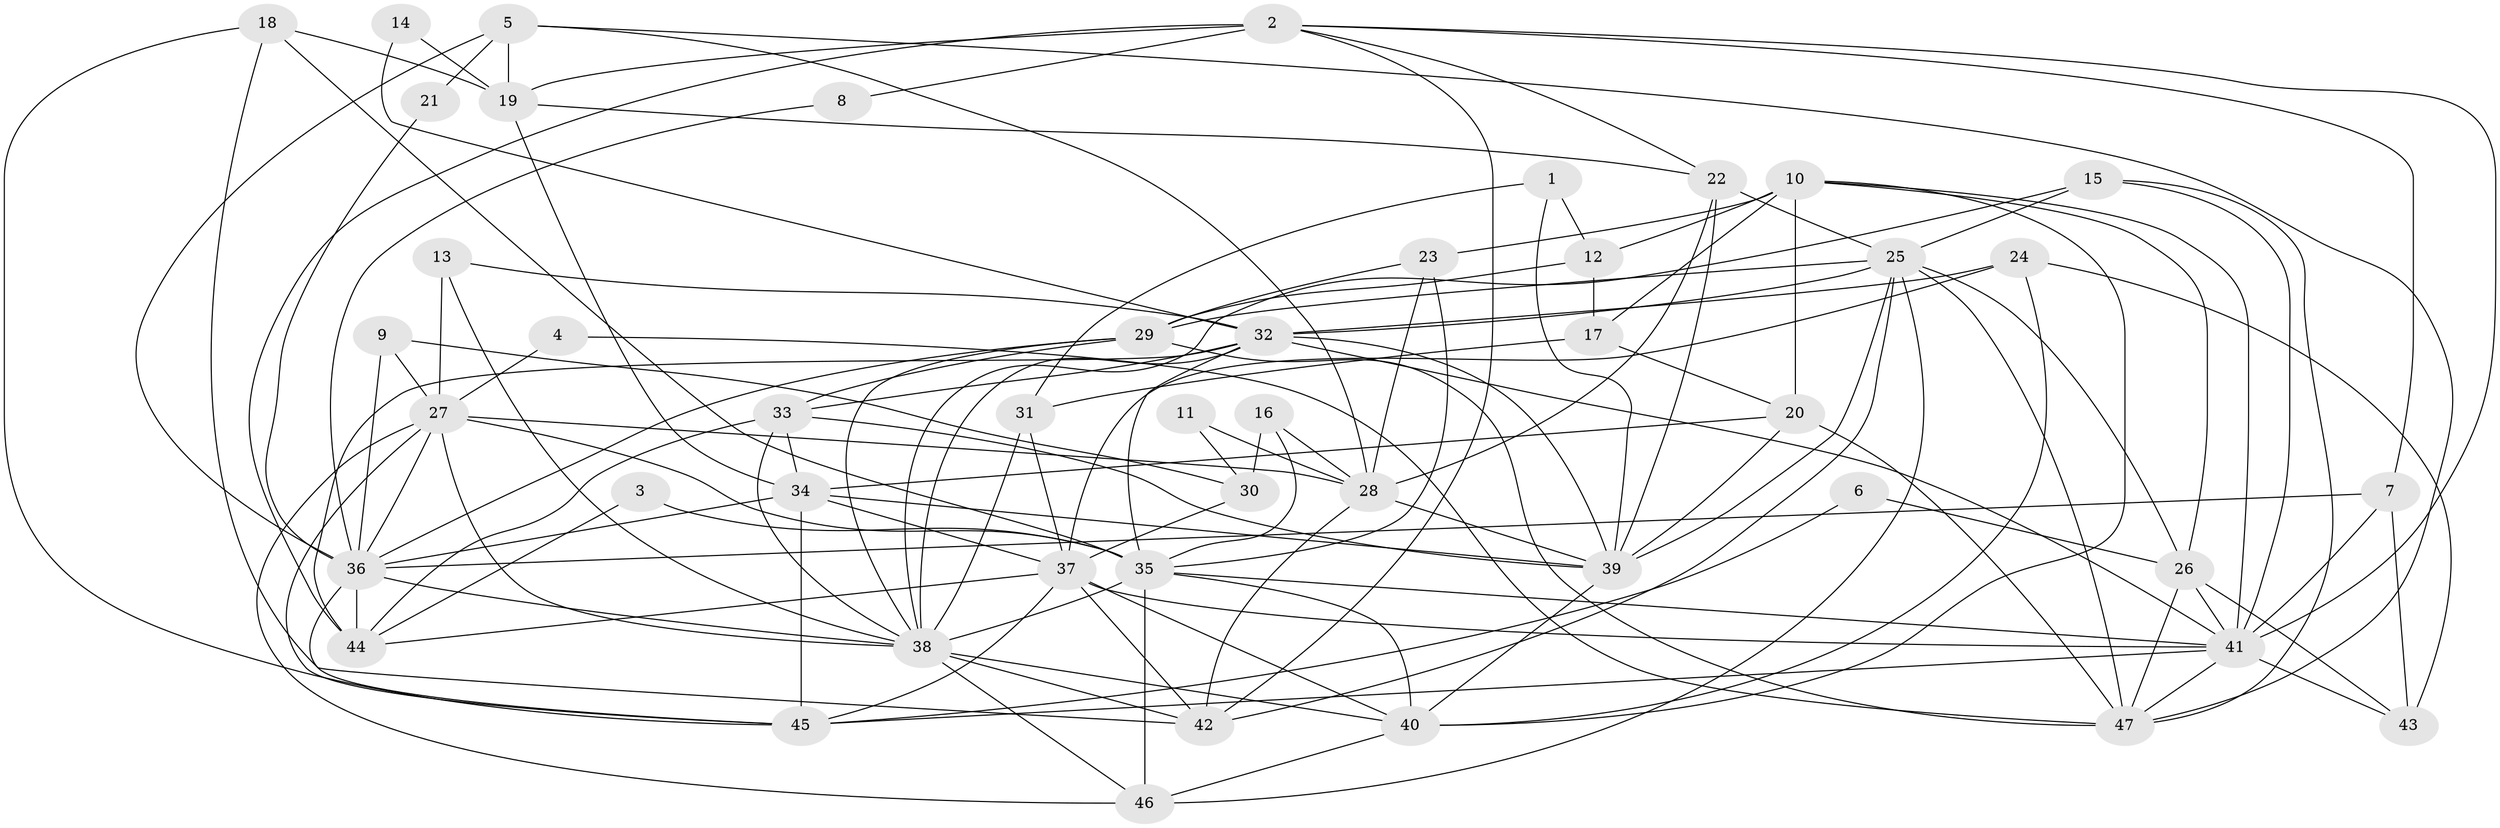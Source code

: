 // original degree distribution, {8: 0.02127659574468085, 3: 0.13829787234042554, 5: 0.19148936170212766, 2: 0.23404255319148937, 4: 0.26595744680851063, 6: 0.11702127659574468, 7: 0.031914893617021274}
// Generated by graph-tools (version 1.1) at 2025/26/03/09/25 03:26:19]
// undirected, 47 vertices, 132 edges
graph export_dot {
graph [start="1"]
  node [color=gray90,style=filled];
  1;
  2;
  3;
  4;
  5;
  6;
  7;
  8;
  9;
  10;
  11;
  12;
  13;
  14;
  15;
  16;
  17;
  18;
  19;
  20;
  21;
  22;
  23;
  24;
  25;
  26;
  27;
  28;
  29;
  30;
  31;
  32;
  33;
  34;
  35;
  36;
  37;
  38;
  39;
  40;
  41;
  42;
  43;
  44;
  45;
  46;
  47;
  1 -- 12 [weight=1.0];
  1 -- 31 [weight=1.0];
  1 -- 39 [weight=1.0];
  2 -- 7 [weight=1.0];
  2 -- 8 [weight=1.0];
  2 -- 19 [weight=1.0];
  2 -- 22 [weight=1.0];
  2 -- 41 [weight=1.0];
  2 -- 42 [weight=1.0];
  2 -- 44 [weight=2.0];
  3 -- 35 [weight=1.0];
  3 -- 44 [weight=1.0];
  4 -- 27 [weight=1.0];
  4 -- 47 [weight=2.0];
  5 -- 19 [weight=1.0];
  5 -- 21 [weight=1.0];
  5 -- 28 [weight=1.0];
  5 -- 36 [weight=1.0];
  5 -- 47 [weight=1.0];
  6 -- 26 [weight=1.0];
  6 -- 45 [weight=1.0];
  7 -- 36 [weight=1.0];
  7 -- 41 [weight=1.0];
  7 -- 43 [weight=1.0];
  8 -- 36 [weight=1.0];
  9 -- 27 [weight=1.0];
  9 -- 30 [weight=1.0];
  9 -- 36 [weight=1.0];
  10 -- 12 [weight=1.0];
  10 -- 17 [weight=1.0];
  10 -- 20 [weight=1.0];
  10 -- 23 [weight=1.0];
  10 -- 26 [weight=1.0];
  10 -- 40 [weight=1.0];
  10 -- 41 [weight=1.0];
  11 -- 28 [weight=1.0];
  11 -- 30 [weight=1.0];
  12 -- 17 [weight=1.0];
  12 -- 29 [weight=1.0];
  13 -- 27 [weight=2.0];
  13 -- 32 [weight=1.0];
  13 -- 38 [weight=1.0];
  14 -- 19 [weight=1.0];
  14 -- 32 [weight=1.0];
  15 -- 25 [weight=1.0];
  15 -- 38 [weight=1.0];
  15 -- 41 [weight=1.0];
  15 -- 47 [weight=1.0];
  16 -- 28 [weight=1.0];
  16 -- 30 [weight=1.0];
  16 -- 35 [weight=1.0];
  17 -- 20 [weight=1.0];
  17 -- 31 [weight=1.0];
  18 -- 19 [weight=1.0];
  18 -- 35 [weight=1.0];
  18 -- 42 [weight=1.0];
  18 -- 45 [weight=1.0];
  19 -- 22 [weight=1.0];
  19 -- 34 [weight=1.0];
  20 -- 34 [weight=1.0];
  20 -- 39 [weight=1.0];
  20 -- 47 [weight=1.0];
  21 -- 36 [weight=1.0];
  22 -- 25 [weight=1.0];
  22 -- 28 [weight=1.0];
  22 -- 39 [weight=1.0];
  23 -- 28 [weight=1.0];
  23 -- 29 [weight=1.0];
  23 -- 35 [weight=1.0];
  24 -- 32 [weight=1.0];
  24 -- 37 [weight=1.0];
  24 -- 40 [weight=1.0];
  24 -- 43 [weight=1.0];
  25 -- 26 [weight=1.0];
  25 -- 29 [weight=1.0];
  25 -- 32 [weight=1.0];
  25 -- 39 [weight=1.0];
  25 -- 42 [weight=1.0];
  25 -- 46 [weight=1.0];
  25 -- 47 [weight=1.0];
  26 -- 41 [weight=1.0];
  26 -- 43 [weight=1.0];
  26 -- 47 [weight=1.0];
  27 -- 28 [weight=1.0];
  27 -- 35 [weight=1.0];
  27 -- 36 [weight=1.0];
  27 -- 38 [weight=1.0];
  27 -- 45 [weight=1.0];
  27 -- 46 [weight=1.0];
  28 -- 39 [weight=1.0];
  28 -- 42 [weight=1.0];
  29 -- 33 [weight=1.0];
  29 -- 36 [weight=1.0];
  29 -- 38 [weight=1.0];
  29 -- 47 [weight=1.0];
  30 -- 37 [weight=1.0];
  31 -- 37 [weight=1.0];
  31 -- 38 [weight=1.0];
  32 -- 33 [weight=1.0];
  32 -- 35 [weight=1.0];
  32 -- 38 [weight=1.0];
  32 -- 39 [weight=2.0];
  32 -- 41 [weight=1.0];
  32 -- 44 [weight=1.0];
  33 -- 34 [weight=1.0];
  33 -- 38 [weight=1.0];
  33 -- 39 [weight=1.0];
  33 -- 44 [weight=1.0];
  34 -- 36 [weight=1.0];
  34 -- 37 [weight=1.0];
  34 -- 39 [weight=1.0];
  34 -- 45 [weight=1.0];
  35 -- 38 [weight=1.0];
  35 -- 40 [weight=2.0];
  35 -- 41 [weight=1.0];
  35 -- 46 [weight=2.0];
  36 -- 38 [weight=1.0];
  36 -- 44 [weight=1.0];
  36 -- 45 [weight=1.0];
  37 -- 40 [weight=1.0];
  37 -- 41 [weight=1.0];
  37 -- 42 [weight=2.0];
  37 -- 44 [weight=1.0];
  37 -- 45 [weight=1.0];
  38 -- 40 [weight=1.0];
  38 -- 42 [weight=1.0];
  38 -- 46 [weight=1.0];
  39 -- 40 [weight=1.0];
  40 -- 46 [weight=2.0];
  41 -- 43 [weight=2.0];
  41 -- 45 [weight=1.0];
  41 -- 47 [weight=1.0];
}
